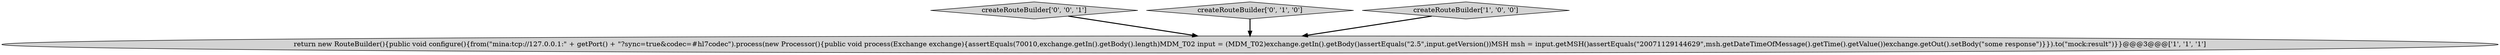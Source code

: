 digraph {
1 [style = filled, label = "return new RouteBuilder(){public void configure(){from(\"mina:tcp://127.0.0.1:\" + getPort() + \"?sync=true&codec=#hl7codec\").process(new Processor(){public void process(Exchange exchange){assertEquals(70010,exchange.getIn().getBody().length)MDM_T02 input = (MDM_T02)exchange.getIn().getBody()assertEquals(\"2.5\",input.getVersion())MSH msh = input.getMSH()assertEquals(\"20071129144629\",msh.getDateTimeOfMessage().getTime().getValue())exchange.getOut().setBody(\"some response\")}}).to(\"mock:result\")}}@@@3@@@['1', '1', '1']", fillcolor = lightgray, shape = ellipse image = "AAA0AAABBB1BBB"];
3 [style = filled, label = "createRouteBuilder['0', '0', '1']", fillcolor = lightgray, shape = diamond image = "AAA0AAABBB3BBB"];
2 [style = filled, label = "createRouteBuilder['0', '1', '0']", fillcolor = lightgray, shape = diamond image = "AAA0AAABBB2BBB"];
0 [style = filled, label = "createRouteBuilder['1', '0', '0']", fillcolor = lightgray, shape = diamond image = "AAA0AAABBB1BBB"];
3->1 [style = bold, label=""];
2->1 [style = bold, label=""];
0->1 [style = bold, label=""];
}
